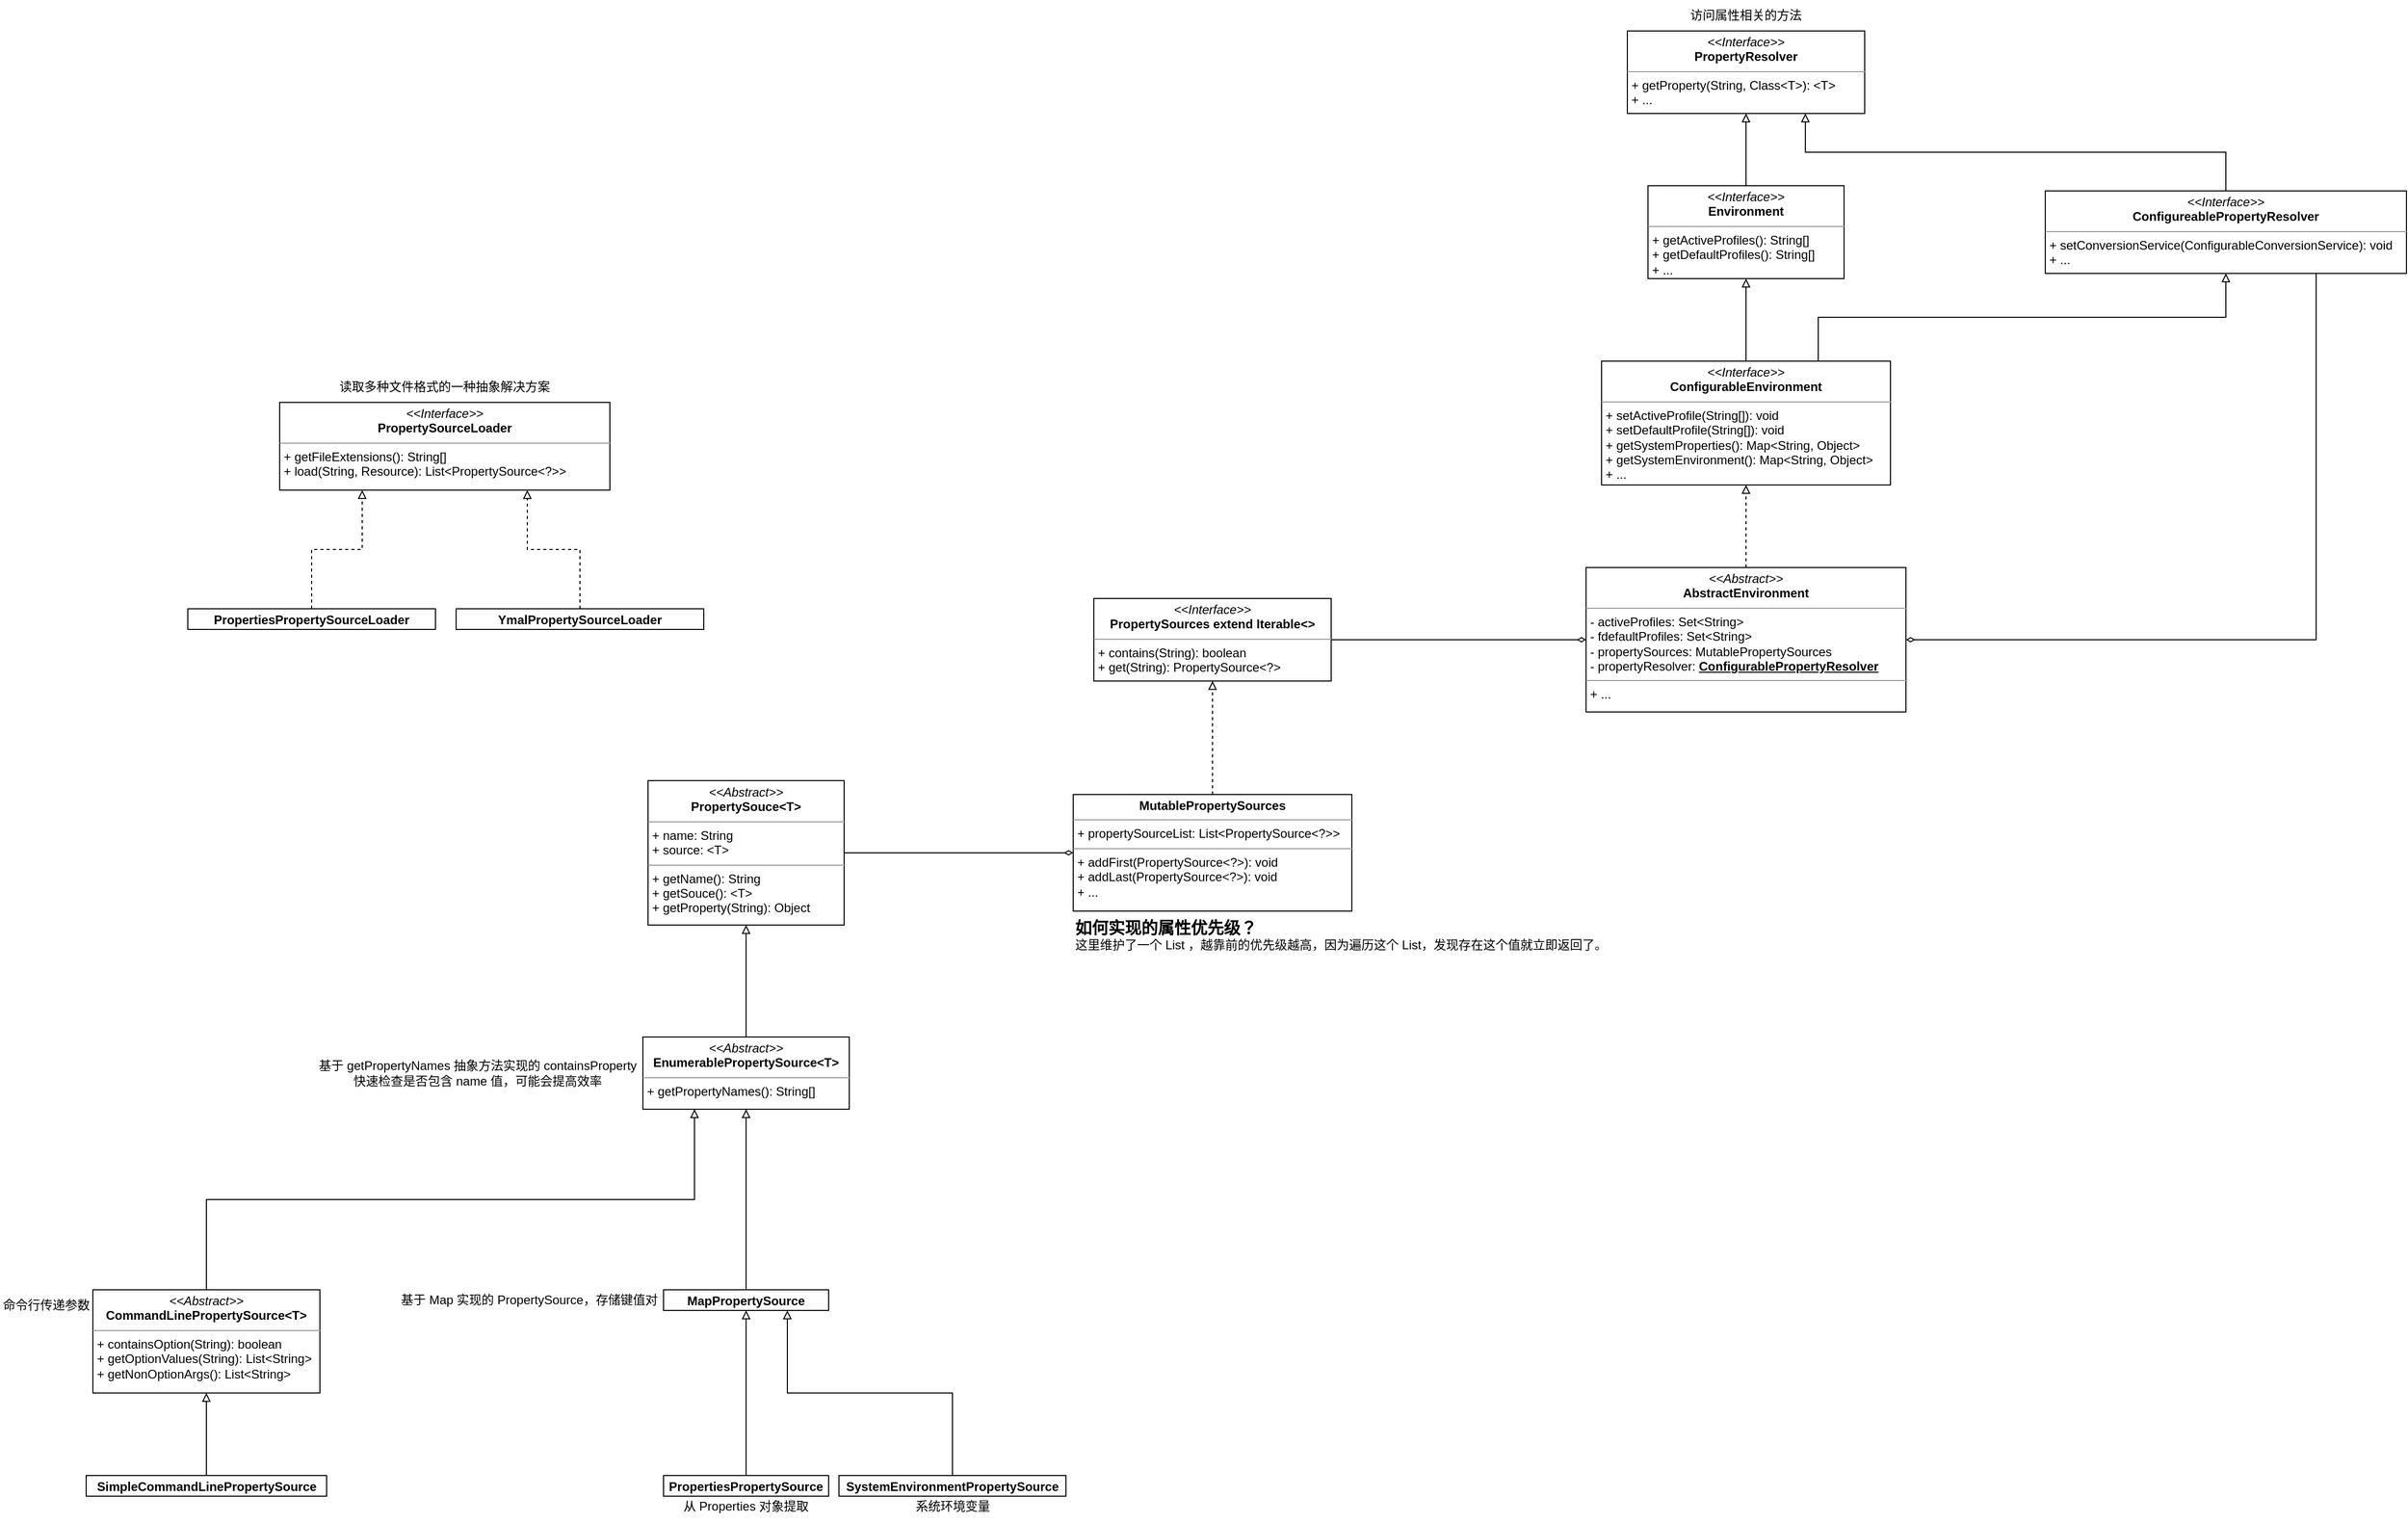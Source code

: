 <mxfile version="22.1.21" type="device">
  <diagram name="第 1 页" id="muNnYNmXHgsADD0GqcqU">
    <mxGraphModel dx="2901" dy="1196" grid="1" gridSize="10" guides="1" tooltips="1" connect="1" arrows="1" fold="1" page="1" pageScale="1" pageWidth="827" pageHeight="1169" math="0" shadow="0">
      <root>
        <mxCell id="0" />
        <mxCell id="1" parent="0" />
        <mxCell id="s8eFsOCSGHVcZ1h7DnvA-1" value="&lt;p style=&quot;margin:0px;margin-top:4px;text-align:center;&quot;&gt;&lt;i&gt;&amp;lt;&amp;lt;Interface&amp;gt;&amp;gt;&lt;/i&gt;&lt;br&gt;&lt;b&gt;PropertyResolver&lt;/b&gt;&lt;/p&gt;&lt;hr size=&quot;1&quot;&gt;&lt;p style=&quot;margin:0px;margin-left:4px;&quot;&gt;+ getProperty(String, Class&amp;lt;T&amp;gt;): &amp;lt;T&amp;gt;&lt;br&gt;+ ...&lt;/p&gt;" style="verticalAlign=top;align=left;overflow=fill;fontSize=12;fontFamily=Helvetica;html=1;whiteSpace=wrap;" parent="1" vertex="1">
          <mxGeometry x="825" y="360" width="230" height="80" as="geometry" />
        </mxCell>
        <mxCell id="s8eFsOCSGHVcZ1h7DnvA-2" value="访问属性相关的方法" style="text;html=1;strokeColor=none;fillColor=none;align=center;verticalAlign=middle;whiteSpace=wrap;rounded=0;" parent="1" vertex="1">
          <mxGeometry x="875" y="330" width="130" height="30" as="geometry" />
        </mxCell>
        <mxCell id="s8eFsOCSGHVcZ1h7DnvA-7" style="edgeStyle=orthogonalEdgeStyle;rounded=0;orthogonalLoop=1;jettySize=auto;html=1;exitX=0.5;exitY=0;exitDx=0;exitDy=0;endArrow=block;endFill=0;" parent="1" source="s8eFsOCSGHVcZ1h7DnvA-3" target="s8eFsOCSGHVcZ1h7DnvA-1" edge="1">
          <mxGeometry relative="1" as="geometry" />
        </mxCell>
        <mxCell id="s8eFsOCSGHVcZ1h7DnvA-3" value="&lt;p style=&quot;margin:0px;margin-top:4px;text-align:center;&quot;&gt;&lt;i&gt;&amp;lt;&amp;lt;Interface&amp;gt;&amp;gt;&lt;/i&gt;&lt;br&gt;&lt;b&gt;Environment&lt;/b&gt;&lt;/p&gt;&lt;hr size=&quot;1&quot;&gt;&lt;p style=&quot;margin:0px;margin-left:4px;&quot;&gt;+ getActiveProfiles(): String[]&lt;br&gt;+ getDefaultProfiles(): String[]&lt;/p&gt;&lt;p style=&quot;margin:0px;margin-left:4px;&quot;&gt;+ ...&lt;/p&gt;" style="verticalAlign=top;align=left;overflow=fill;fontSize=12;fontFamily=Helvetica;html=1;whiteSpace=wrap;" parent="1" vertex="1">
          <mxGeometry x="845" y="510" width="190" height="90" as="geometry" />
        </mxCell>
        <mxCell id="s8eFsOCSGHVcZ1h7DnvA-8" style="edgeStyle=orthogonalEdgeStyle;rounded=0;orthogonalLoop=1;jettySize=auto;html=1;exitX=0.5;exitY=0;exitDx=0;exitDy=0;entryX=0.75;entryY=1;entryDx=0;entryDy=0;endArrow=block;endFill=0;" parent="1" source="s8eFsOCSGHVcZ1h7DnvA-4" target="s8eFsOCSGHVcZ1h7DnvA-1" edge="1">
          <mxGeometry relative="1" as="geometry" />
        </mxCell>
        <mxCell id="s8eFsOCSGHVcZ1h7DnvA-12" style="edgeStyle=orthogonalEdgeStyle;rounded=0;orthogonalLoop=1;jettySize=auto;html=1;exitX=0.75;exitY=1;exitDx=0;exitDy=0;entryX=1;entryY=0.5;entryDx=0;entryDy=0;endArrow=diamondThin;endFill=0;" parent="1" source="s8eFsOCSGHVcZ1h7DnvA-4" target="s8eFsOCSGHVcZ1h7DnvA-6" edge="1">
          <mxGeometry relative="1" as="geometry" />
        </mxCell>
        <mxCell id="s8eFsOCSGHVcZ1h7DnvA-4" value="&lt;p style=&quot;margin:0px;margin-top:4px;text-align:center;&quot;&gt;&lt;i&gt;&amp;lt;&amp;lt;Interface&amp;gt;&amp;gt;&lt;/i&gt;&lt;br&gt;&lt;b&gt;ConfigureablePropertyResolver&lt;/b&gt;&lt;/p&gt;&lt;hr size=&quot;1&quot;&gt;&lt;p style=&quot;margin:0px;margin-left:4px;&quot;&gt;+ setConversionService(ConfigurableConversionService): void&lt;br&gt;+ ...&lt;/p&gt;" style="verticalAlign=top;align=left;overflow=fill;fontSize=12;fontFamily=Helvetica;html=1;whiteSpace=wrap;" parent="1" vertex="1">
          <mxGeometry x="1230" y="515" width="350" height="80" as="geometry" />
        </mxCell>
        <mxCell id="s8eFsOCSGHVcZ1h7DnvA-9" style="edgeStyle=orthogonalEdgeStyle;rounded=0;orthogonalLoop=1;jettySize=auto;html=1;exitX=0.5;exitY=0;exitDx=0;exitDy=0;endArrow=block;endFill=0;" parent="1" source="s8eFsOCSGHVcZ1h7DnvA-5" target="s8eFsOCSGHVcZ1h7DnvA-3" edge="1">
          <mxGeometry relative="1" as="geometry" />
        </mxCell>
        <mxCell id="s8eFsOCSGHVcZ1h7DnvA-10" style="edgeStyle=orthogonalEdgeStyle;rounded=0;orthogonalLoop=1;jettySize=auto;html=1;exitX=0.75;exitY=0;exitDx=0;exitDy=0;endArrow=block;endFill=0;" parent="1" source="s8eFsOCSGHVcZ1h7DnvA-5" target="s8eFsOCSGHVcZ1h7DnvA-4" edge="1">
          <mxGeometry relative="1" as="geometry" />
        </mxCell>
        <mxCell id="s8eFsOCSGHVcZ1h7DnvA-5" value="&lt;p style=&quot;margin:0px;margin-top:4px;text-align:center;&quot;&gt;&lt;i&gt;&amp;lt;&amp;lt;Interface&amp;gt;&amp;gt;&lt;/i&gt;&lt;br&gt;&lt;b&gt;ConfigurableEnvironment&lt;/b&gt;&lt;/p&gt;&lt;hr size=&quot;1&quot;&gt;&lt;p style=&quot;margin:0px;margin-left:4px;&quot;&gt;+ setActiveProfile(String[]): void&lt;br&gt;+ setDefaultProfile(String[]): void&lt;/p&gt;&lt;p style=&quot;margin:0px;margin-left:4px;&quot;&gt;+ getSystemProperties(): Map&amp;lt;String, Object&amp;gt;&lt;/p&gt;&lt;p style=&quot;margin:0px;margin-left:4px;&quot;&gt;+ getSystemEnvironment(): Map&amp;lt;String, Object&amp;gt;&lt;/p&gt;&lt;p style=&quot;margin:0px;margin-left:4px;&quot;&gt;+ ...&lt;/p&gt;" style="verticalAlign=top;align=left;overflow=fill;fontSize=12;fontFamily=Helvetica;html=1;whiteSpace=wrap;" parent="1" vertex="1">
          <mxGeometry x="800" y="680" width="280" height="120" as="geometry" />
        </mxCell>
        <mxCell id="s8eFsOCSGHVcZ1h7DnvA-11" style="edgeStyle=orthogonalEdgeStyle;rounded=0;orthogonalLoop=1;jettySize=auto;html=1;exitX=0.5;exitY=0;exitDx=0;exitDy=0;entryX=0.5;entryY=1;entryDx=0;entryDy=0;endArrow=block;endFill=0;dashed=1;" parent="1" source="s8eFsOCSGHVcZ1h7DnvA-6" target="s8eFsOCSGHVcZ1h7DnvA-5" edge="1">
          <mxGeometry relative="1" as="geometry" />
        </mxCell>
        <mxCell id="s8eFsOCSGHVcZ1h7DnvA-6" value="&lt;p style=&quot;margin:0px;margin-top:4px;text-align:center;&quot;&gt;&lt;i&gt;&amp;lt;&amp;lt;Abstract&amp;gt;&amp;gt;&lt;/i&gt;&lt;br&gt;&lt;b&gt;AbstractEnvironment&lt;/b&gt;&lt;/p&gt;&lt;hr size=&quot;1&quot;&gt;&lt;p style=&quot;margin:0px;margin-left:4px;&quot;&gt;- activeProfiles: Set&amp;lt;String&amp;gt;&lt;br&gt;- fdefaultProfiles: Set&amp;lt;String&amp;gt;&lt;/p&gt;&lt;p style=&quot;margin:0px;margin-left:4px;&quot;&gt;- propertySources: MutablePropertySources&lt;/p&gt;&lt;p style=&quot;margin:0px;margin-left:4px;&quot;&gt;- propertyResolver: &lt;b&gt;&lt;u&gt;ConfigurablePropertyResolver&lt;/u&gt;&lt;/b&gt;&lt;/p&gt;&lt;hr size=&quot;1&quot;&gt;&lt;p style=&quot;margin:0px;margin-left:4px;&quot;&gt;+ ...&lt;/p&gt;" style="verticalAlign=top;align=left;overflow=fill;fontSize=12;fontFamily=Helvetica;html=1;whiteSpace=wrap;" parent="1" vertex="1">
          <mxGeometry x="785" y="880" width="310" height="140" as="geometry" />
        </mxCell>
        <mxCell id="s8eFsOCSGHVcZ1h7DnvA-41" style="edgeStyle=orthogonalEdgeStyle;rounded=0;orthogonalLoop=1;jettySize=auto;html=1;exitX=1;exitY=0.5;exitDx=0;exitDy=0;endArrow=diamondThin;endFill=0;" parent="1" source="s8eFsOCSGHVcZ1h7DnvA-13" target="s8eFsOCSGHVcZ1h7DnvA-38" edge="1">
          <mxGeometry relative="1" as="geometry" />
        </mxCell>
        <mxCell id="s8eFsOCSGHVcZ1h7DnvA-13" value="&lt;p style=&quot;margin:0px;margin-top:4px;text-align:center;&quot;&gt;&lt;i&gt;&amp;lt;&amp;lt;Abstract&amp;gt;&amp;gt;&lt;/i&gt;&lt;br&gt;&lt;b&gt;PropertySouce&amp;lt;T&amp;gt;&lt;/b&gt;&lt;/p&gt;&lt;hr size=&quot;1&quot;&gt;&lt;p style=&quot;margin:0px;margin-left:4px;&quot;&gt;+ name: String&lt;br&gt;+ source: &amp;lt;T&amp;gt;&lt;/p&gt;&lt;hr size=&quot;1&quot;&gt;&lt;p style=&quot;margin:0px;margin-left:4px;&quot;&gt;+ getName(): String&lt;br&gt;+ getSouce(): &amp;lt;T&amp;gt;&lt;/p&gt;&lt;p style=&quot;margin:0px;margin-left:4px;&quot;&gt;+ getProperty(String): Object&lt;/p&gt;" style="verticalAlign=top;align=left;overflow=fill;fontSize=12;fontFamily=Helvetica;html=1;whiteSpace=wrap;" parent="1" vertex="1">
          <mxGeometry x="-124" y="1086.5" width="190" height="140" as="geometry" />
        </mxCell>
        <mxCell id="s8eFsOCSGHVcZ1h7DnvA-24" style="edgeStyle=orthogonalEdgeStyle;rounded=0;orthogonalLoop=1;jettySize=auto;html=1;exitX=0.5;exitY=0;exitDx=0;exitDy=0;entryX=0.5;entryY=1;entryDx=0;entryDy=0;endArrow=block;endFill=0;" parent="1" source="s8eFsOCSGHVcZ1h7DnvA-14" target="s8eFsOCSGHVcZ1h7DnvA-13" edge="1">
          <mxGeometry relative="1" as="geometry" />
        </mxCell>
        <mxCell id="s8eFsOCSGHVcZ1h7DnvA-14" value="&lt;p style=&quot;margin:0px;margin-top:4px;text-align:center;&quot;&gt;&lt;i&gt;&amp;lt;&amp;lt;Abstract&amp;gt;&amp;gt;&lt;/i&gt;&lt;br&gt;&lt;b&gt;EnumerablePropertySource&amp;lt;T&amp;gt;&lt;/b&gt;&lt;/p&gt;&lt;hr size=&quot;1&quot;&gt;&lt;p style=&quot;margin:0px;margin-left:4px;&quot;&gt;+ getPropertyNames(): String[]&lt;br&gt;&lt;/p&gt;" style="verticalAlign=top;align=left;overflow=fill;fontSize=12;fontFamily=Helvetica;html=1;whiteSpace=wrap;" parent="1" vertex="1">
          <mxGeometry x="-129" y="1335" width="200" height="70" as="geometry" />
        </mxCell>
        <mxCell id="s8eFsOCSGHVcZ1h7DnvA-15" value="基于 getPropertyNames 抽象方法实现的 containsProperty 快速检查是否包含 name 值，可能会提高效率" style="text;html=1;strokeColor=none;fillColor=none;align=center;verticalAlign=middle;whiteSpace=wrap;rounded=0;" parent="1" vertex="1">
          <mxGeometry x="-449" y="1355" width="320" height="30" as="geometry" />
        </mxCell>
        <mxCell id="s8eFsOCSGHVcZ1h7DnvA-25" style="edgeStyle=orthogonalEdgeStyle;rounded=0;orthogonalLoop=1;jettySize=auto;html=1;exitX=0.5;exitY=0;exitDx=0;exitDy=0;entryX=0.5;entryY=1;entryDx=0;entryDy=0;endArrow=block;endFill=0;" parent="1" source="s8eFsOCSGHVcZ1h7DnvA-22" target="s8eFsOCSGHVcZ1h7DnvA-14" edge="1">
          <mxGeometry relative="1" as="geometry" />
        </mxCell>
        <mxCell id="s8eFsOCSGHVcZ1h7DnvA-22" value="&lt;p style=&quot;margin:0px;margin-top:4px;text-align:center;&quot;&gt;&lt;b&gt;MapPropertySource&lt;/b&gt;&lt;/p&gt;" style="verticalAlign=top;align=left;overflow=fill;fontSize=12;fontFamily=Helvetica;html=1;whiteSpace=wrap;" parent="1" vertex="1">
          <mxGeometry x="-109" y="1580" width="160" height="20" as="geometry" />
        </mxCell>
        <mxCell id="s8eFsOCSGHVcZ1h7DnvA-23" value="基于 Map 实现的 PropertySource，存储键值对" style="text;html=1;strokeColor=none;fillColor=none;align=center;verticalAlign=middle;whiteSpace=wrap;rounded=0;" parent="1" vertex="1">
          <mxGeometry x="-369" y="1575" width="260" height="30" as="geometry" />
        </mxCell>
        <mxCell id="s8eFsOCSGHVcZ1h7DnvA-33" style="edgeStyle=orthogonalEdgeStyle;rounded=0;orthogonalLoop=1;jettySize=auto;html=1;exitX=0.5;exitY=0;exitDx=0;exitDy=0;entryX=0.5;entryY=1;entryDx=0;entryDy=0;endArrow=block;endFill=0;" parent="1" source="s8eFsOCSGHVcZ1h7DnvA-26" target="s8eFsOCSGHVcZ1h7DnvA-22" edge="1">
          <mxGeometry relative="1" as="geometry" />
        </mxCell>
        <mxCell id="s8eFsOCSGHVcZ1h7DnvA-26" value="&lt;p style=&quot;margin:0px;margin-top:4px;text-align:center;&quot;&gt;&lt;b&gt;PropertiesPropertySource&lt;/b&gt;&lt;/p&gt;" style="verticalAlign=top;align=left;overflow=fill;fontSize=12;fontFamily=Helvetica;html=1;whiteSpace=wrap;" parent="1" vertex="1">
          <mxGeometry x="-109" y="1760" width="160" height="20" as="geometry" />
        </mxCell>
        <mxCell id="s8eFsOCSGHVcZ1h7DnvA-27" value="从 Properties 对象提取" style="text;html=1;strokeColor=none;fillColor=none;align=center;verticalAlign=middle;whiteSpace=wrap;rounded=0;" parent="1" vertex="1">
          <mxGeometry x="-99" y="1775" width="140" height="30" as="geometry" />
        </mxCell>
        <mxCell id="s8eFsOCSGHVcZ1h7DnvA-34" style="edgeStyle=orthogonalEdgeStyle;rounded=0;orthogonalLoop=1;jettySize=auto;html=1;exitX=0.5;exitY=0;exitDx=0;exitDy=0;entryX=0.75;entryY=1;entryDx=0;entryDy=0;endArrow=block;endFill=0;" parent="1" source="s8eFsOCSGHVcZ1h7DnvA-28" target="s8eFsOCSGHVcZ1h7DnvA-22" edge="1">
          <mxGeometry relative="1" as="geometry" />
        </mxCell>
        <mxCell id="s8eFsOCSGHVcZ1h7DnvA-28" value="&lt;p style=&quot;margin:0px;margin-top:4px;text-align:center;&quot;&gt;&lt;b&gt;SystemEnvironmentPropertySource&lt;/b&gt;&lt;/p&gt;" style="verticalAlign=top;align=left;overflow=fill;fontSize=12;fontFamily=Helvetica;html=1;whiteSpace=wrap;" parent="1" vertex="1">
          <mxGeometry x="61" y="1760" width="220" height="20" as="geometry" />
        </mxCell>
        <mxCell id="s8eFsOCSGHVcZ1h7DnvA-29" value="系统环境变量" style="text;html=1;strokeColor=none;fillColor=none;align=center;verticalAlign=middle;whiteSpace=wrap;rounded=0;" parent="1" vertex="1">
          <mxGeometry x="129.5" y="1775" width="83" height="30" as="geometry" />
        </mxCell>
        <mxCell id="s8eFsOCSGHVcZ1h7DnvA-32" style="edgeStyle=orthogonalEdgeStyle;rounded=0;orthogonalLoop=1;jettySize=auto;html=1;exitX=0.5;exitY=0;exitDx=0;exitDy=0;entryX=0.25;entryY=1;entryDx=0;entryDy=0;endArrow=block;endFill=0;" parent="1" source="s8eFsOCSGHVcZ1h7DnvA-30" target="s8eFsOCSGHVcZ1h7DnvA-14" edge="1">
          <mxGeometry relative="1" as="geometry" />
        </mxCell>
        <mxCell id="s8eFsOCSGHVcZ1h7DnvA-30" value="&lt;p style=&quot;margin:0px;margin-top:4px;text-align:center;&quot;&gt;&lt;i&gt;&amp;lt;&amp;lt;Abstract&amp;gt;&amp;gt;&lt;/i&gt;&lt;br&gt;&lt;b&gt;CommandLinePropertySource&amp;lt;T&amp;gt;&lt;/b&gt;&lt;/p&gt;&lt;hr size=&quot;1&quot;&gt;&lt;p style=&quot;margin:0px;margin-left:4px;&quot;&gt;+ containsOption(String): boolean&lt;br&gt;&lt;/p&gt;&lt;p style=&quot;margin:0px;margin-left:4px;&quot;&gt;+ getOptionValues(String): List&amp;lt;String&amp;gt;&lt;/p&gt;&lt;p style=&quot;margin:0px;margin-left:4px;&quot;&gt;+ getNonOptionArgs(): List&amp;lt;String&amp;gt;&lt;/p&gt;" style="verticalAlign=top;align=left;overflow=fill;fontSize=12;fontFamily=Helvetica;html=1;whiteSpace=wrap;" parent="1" vertex="1">
          <mxGeometry x="-662" y="1580" width="220" height="100" as="geometry" />
        </mxCell>
        <mxCell id="s8eFsOCSGHVcZ1h7DnvA-31" value="命令行传递参数" style="text;html=1;strokeColor=none;fillColor=none;align=center;verticalAlign=middle;whiteSpace=wrap;rounded=0;" parent="1" vertex="1">
          <mxGeometry x="-752" y="1580" width="90" height="30" as="geometry" />
        </mxCell>
        <mxCell id="s8eFsOCSGHVcZ1h7DnvA-36" style="edgeStyle=orthogonalEdgeStyle;rounded=0;orthogonalLoop=1;jettySize=auto;html=1;exitX=0.5;exitY=0;exitDx=0;exitDy=0;endArrow=block;endFill=0;" parent="1" source="s8eFsOCSGHVcZ1h7DnvA-35" target="s8eFsOCSGHVcZ1h7DnvA-30" edge="1">
          <mxGeometry relative="1" as="geometry" />
        </mxCell>
        <mxCell id="s8eFsOCSGHVcZ1h7DnvA-35" value="&lt;p style=&quot;margin:0px;margin-top:4px;text-align:center;&quot;&gt;&lt;b style=&quot;border-color: var(--border-color);&quot;&gt;SimpleCommandLinePropertySource&lt;/b&gt;&lt;br&gt;&lt;/p&gt;" style="verticalAlign=top;align=left;overflow=fill;fontSize=12;fontFamily=Helvetica;html=1;whiteSpace=wrap;" parent="1" vertex="1">
          <mxGeometry x="-668.5" y="1760" width="233" height="20" as="geometry" />
        </mxCell>
        <mxCell id="s8eFsOCSGHVcZ1h7DnvA-40" style="edgeStyle=orthogonalEdgeStyle;rounded=0;orthogonalLoop=1;jettySize=auto;html=1;exitX=1;exitY=0.5;exitDx=0;exitDy=0;entryX=0;entryY=0.5;entryDx=0;entryDy=0;endArrow=diamondThin;endFill=0;" parent="1" source="s8eFsOCSGHVcZ1h7DnvA-37" target="s8eFsOCSGHVcZ1h7DnvA-6" edge="1">
          <mxGeometry relative="1" as="geometry" />
        </mxCell>
        <mxCell id="s8eFsOCSGHVcZ1h7DnvA-37" value="&lt;p style=&quot;margin:0px;margin-top:4px;text-align:center;&quot;&gt;&lt;i&gt;&amp;lt;&amp;lt;Interface&amp;gt;&amp;gt;&lt;/i&gt;&lt;br&gt;&lt;b&gt;PropertySources extend Iterable&amp;lt;&amp;gt;&lt;/b&gt;&lt;/p&gt;&lt;hr size=&quot;1&quot;&gt;&lt;p style=&quot;margin:0px;margin-left:4px;&quot;&gt;+ contains(String): boolean&lt;br&gt;+ get(String): PropertySource&amp;lt;?&amp;gt;&lt;/p&gt;" style="verticalAlign=top;align=left;overflow=fill;fontSize=12;fontFamily=Helvetica;html=1;whiteSpace=wrap;" parent="1" vertex="1">
          <mxGeometry x="308" y="910" width="230" height="80" as="geometry" />
        </mxCell>
        <mxCell id="s8eFsOCSGHVcZ1h7DnvA-39" style="edgeStyle=orthogonalEdgeStyle;rounded=0;orthogonalLoop=1;jettySize=auto;html=1;exitX=0.5;exitY=0;exitDx=0;exitDy=0;entryX=0.5;entryY=1;entryDx=0;entryDy=0;endArrow=block;endFill=0;dashed=1;" parent="1" source="s8eFsOCSGHVcZ1h7DnvA-38" target="s8eFsOCSGHVcZ1h7DnvA-37" edge="1">
          <mxGeometry relative="1" as="geometry" />
        </mxCell>
        <mxCell id="s8eFsOCSGHVcZ1h7DnvA-38" value="&lt;p style=&quot;margin:0px;margin-top:4px;text-align:center;&quot;&gt;&lt;b&gt;MutablePropertySources&lt;/b&gt;&lt;/p&gt;&lt;hr size=&quot;1&quot;&gt;&lt;p style=&quot;margin:0px;margin-left:4px;&quot;&gt;+ propertySourceList: List&amp;lt;PropertySource&amp;lt;?&amp;gt;&amp;gt;&lt;/p&gt;&lt;hr size=&quot;1&quot;&gt;&lt;p style=&quot;margin:0px;margin-left:4px;&quot;&gt;+ addFirst(PropertySource&amp;lt;?&amp;gt;): void&lt;/p&gt;&lt;p style=&quot;margin:0px;margin-left:4px;&quot;&gt;+ addLast(PropertySource&amp;lt;?&amp;gt;): void&lt;/p&gt;&lt;p style=&quot;margin:0px;margin-left:4px;&quot;&gt;+ ...&lt;/p&gt;" style="verticalAlign=top;align=left;overflow=fill;fontSize=12;fontFamily=Helvetica;html=1;whiteSpace=wrap;" parent="1" vertex="1">
          <mxGeometry x="288" y="1100" width="270" height="113" as="geometry" />
        </mxCell>
        <mxCell id="s8eFsOCSGHVcZ1h7DnvA-42" value="&lt;b&gt;&lt;font style=&quot;font-size: 16px;&quot;&gt;如何实现的属性优先级？&lt;/font&gt;&lt;/b&gt;&lt;br&gt;这里维护了一个 List ，越靠前的优先级越高，因为遍历这个 List，发现存在这个值就立即返回了。" style="text;html=1;strokeColor=none;fillColor=none;align=left;verticalAlign=top;whiteSpace=wrap;rounded=0;" parent="1" vertex="1">
          <mxGeometry x="288" y="1213" width="520" height="40" as="geometry" />
        </mxCell>
        <mxCell id="2Xq-DCAiTxBRR1U1gAOL-1" value="&lt;p style=&quot;margin:0px;margin-top:4px;text-align:center;&quot;&gt;&lt;i&gt;&amp;lt;&amp;lt;Interface&amp;gt;&amp;gt;&lt;/i&gt;&lt;br&gt;&lt;b&gt;PropertySourceLoader&lt;/b&gt;&lt;/p&gt;&lt;hr size=&quot;1&quot;&gt;&lt;p style=&quot;margin:0px;margin-left:4px;&quot;&gt;+ getFileExtensions(): String[]&lt;br&gt;+ load(String, Resource): List&amp;lt;PropertySource&amp;lt;?&amp;gt;&amp;gt;&lt;/p&gt;" style="verticalAlign=top;align=left;overflow=fill;fontSize=12;fontFamily=Helvetica;html=1;whiteSpace=wrap;" vertex="1" parent="1">
          <mxGeometry x="-481" y="720" width="320" height="85" as="geometry" />
        </mxCell>
        <mxCell id="2Xq-DCAiTxBRR1U1gAOL-5" style="edgeStyle=orthogonalEdgeStyle;rounded=0;orthogonalLoop=1;jettySize=auto;html=1;exitX=0.5;exitY=0;exitDx=0;exitDy=0;entryX=0.25;entryY=1;entryDx=0;entryDy=0;endArrow=block;endFill=0;dashed=1;" edge="1" parent="1" source="2Xq-DCAiTxBRR1U1gAOL-2" target="2Xq-DCAiTxBRR1U1gAOL-1">
          <mxGeometry relative="1" as="geometry" />
        </mxCell>
        <mxCell id="2Xq-DCAiTxBRR1U1gAOL-2" value="&lt;p style=&quot;margin:0px;margin-top:4px;text-align:center;&quot;&gt;&lt;b&gt;PropertiesPropertySourceLoader&lt;/b&gt;&lt;/p&gt;" style="verticalAlign=top;align=left;overflow=fill;fontSize=12;fontFamily=Helvetica;html=1;whiteSpace=wrap;" vertex="1" parent="1">
          <mxGeometry x="-570" y="920" width="240" height="20" as="geometry" />
        </mxCell>
        <mxCell id="2Xq-DCAiTxBRR1U1gAOL-6" style="edgeStyle=orthogonalEdgeStyle;rounded=0;orthogonalLoop=1;jettySize=auto;html=1;exitX=0.5;exitY=0;exitDx=0;exitDy=0;entryX=0.75;entryY=1;entryDx=0;entryDy=0;endArrow=block;endFill=0;dashed=1;" edge="1" parent="1" source="2Xq-DCAiTxBRR1U1gAOL-3" target="2Xq-DCAiTxBRR1U1gAOL-1">
          <mxGeometry relative="1" as="geometry" />
        </mxCell>
        <mxCell id="2Xq-DCAiTxBRR1U1gAOL-3" value="&lt;p style=&quot;margin:0px;margin-top:4px;text-align:center;&quot;&gt;&lt;b&gt;YmalPropertySourceLoader&lt;/b&gt;&lt;/p&gt;" style="verticalAlign=top;align=left;overflow=fill;fontSize=12;fontFamily=Helvetica;html=1;whiteSpace=wrap;" vertex="1" parent="1">
          <mxGeometry x="-310" y="920" width="240" height="20" as="geometry" />
        </mxCell>
        <mxCell id="2Xq-DCAiTxBRR1U1gAOL-7" value="读取多种文件格式的一种抽象解决方案" style="text;html=1;strokeColor=none;fillColor=none;align=center;verticalAlign=middle;whiteSpace=wrap;rounded=0;" vertex="1" parent="1">
          <mxGeometry x="-432" y="690" width="222" height="30" as="geometry" />
        </mxCell>
      </root>
    </mxGraphModel>
  </diagram>
</mxfile>
